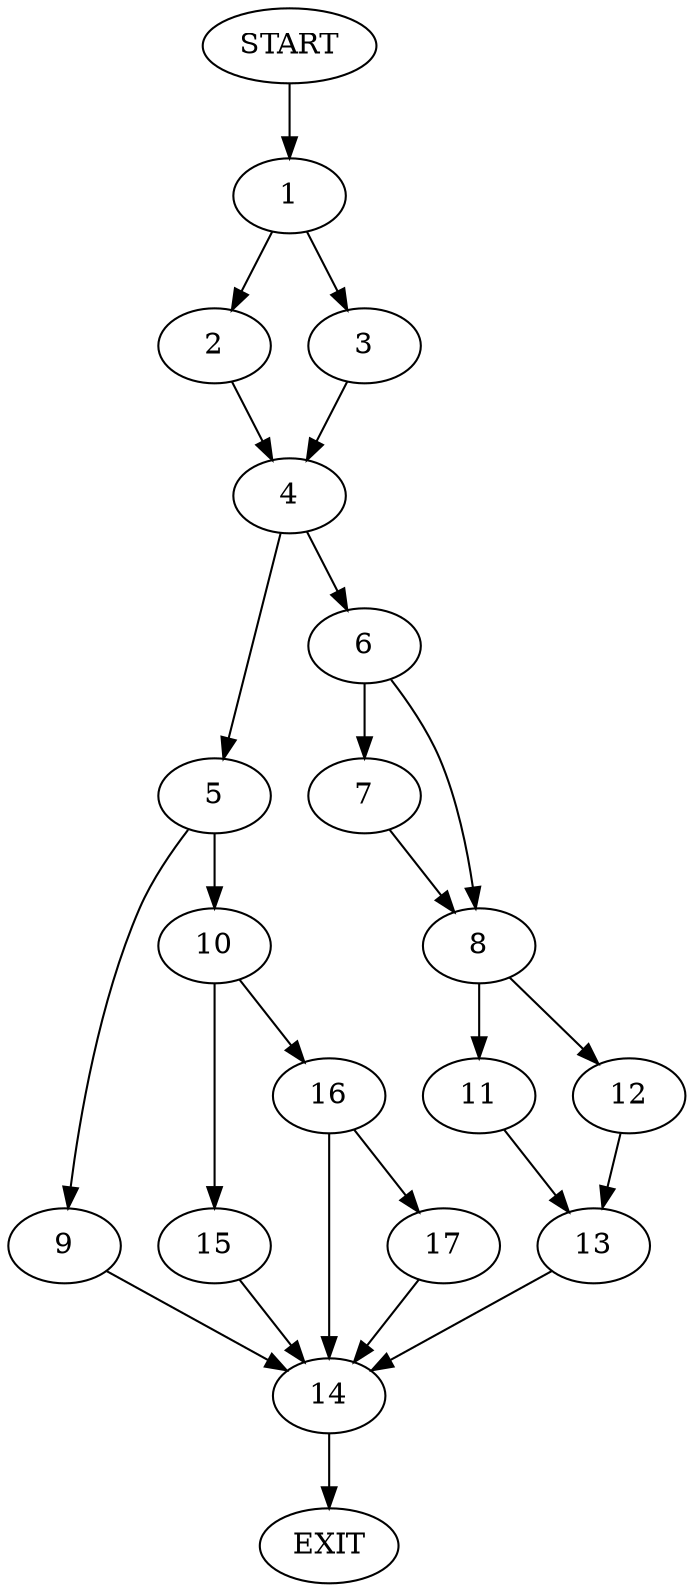 digraph {
0 [label="START"]
18 [label="EXIT"]
0 -> 1
1 -> 2
1 -> 3
2 -> 4
3 -> 4
4 -> 5
4 -> 6
6 -> 7
6 -> 8
5 -> 9
5 -> 10
7 -> 8
8 -> 11
8 -> 12
11 -> 13
12 -> 13
13 -> 14
14 -> 18
9 -> 14
10 -> 15
10 -> 16
15 -> 14
16 -> 17
16 -> 14
17 -> 14
}
